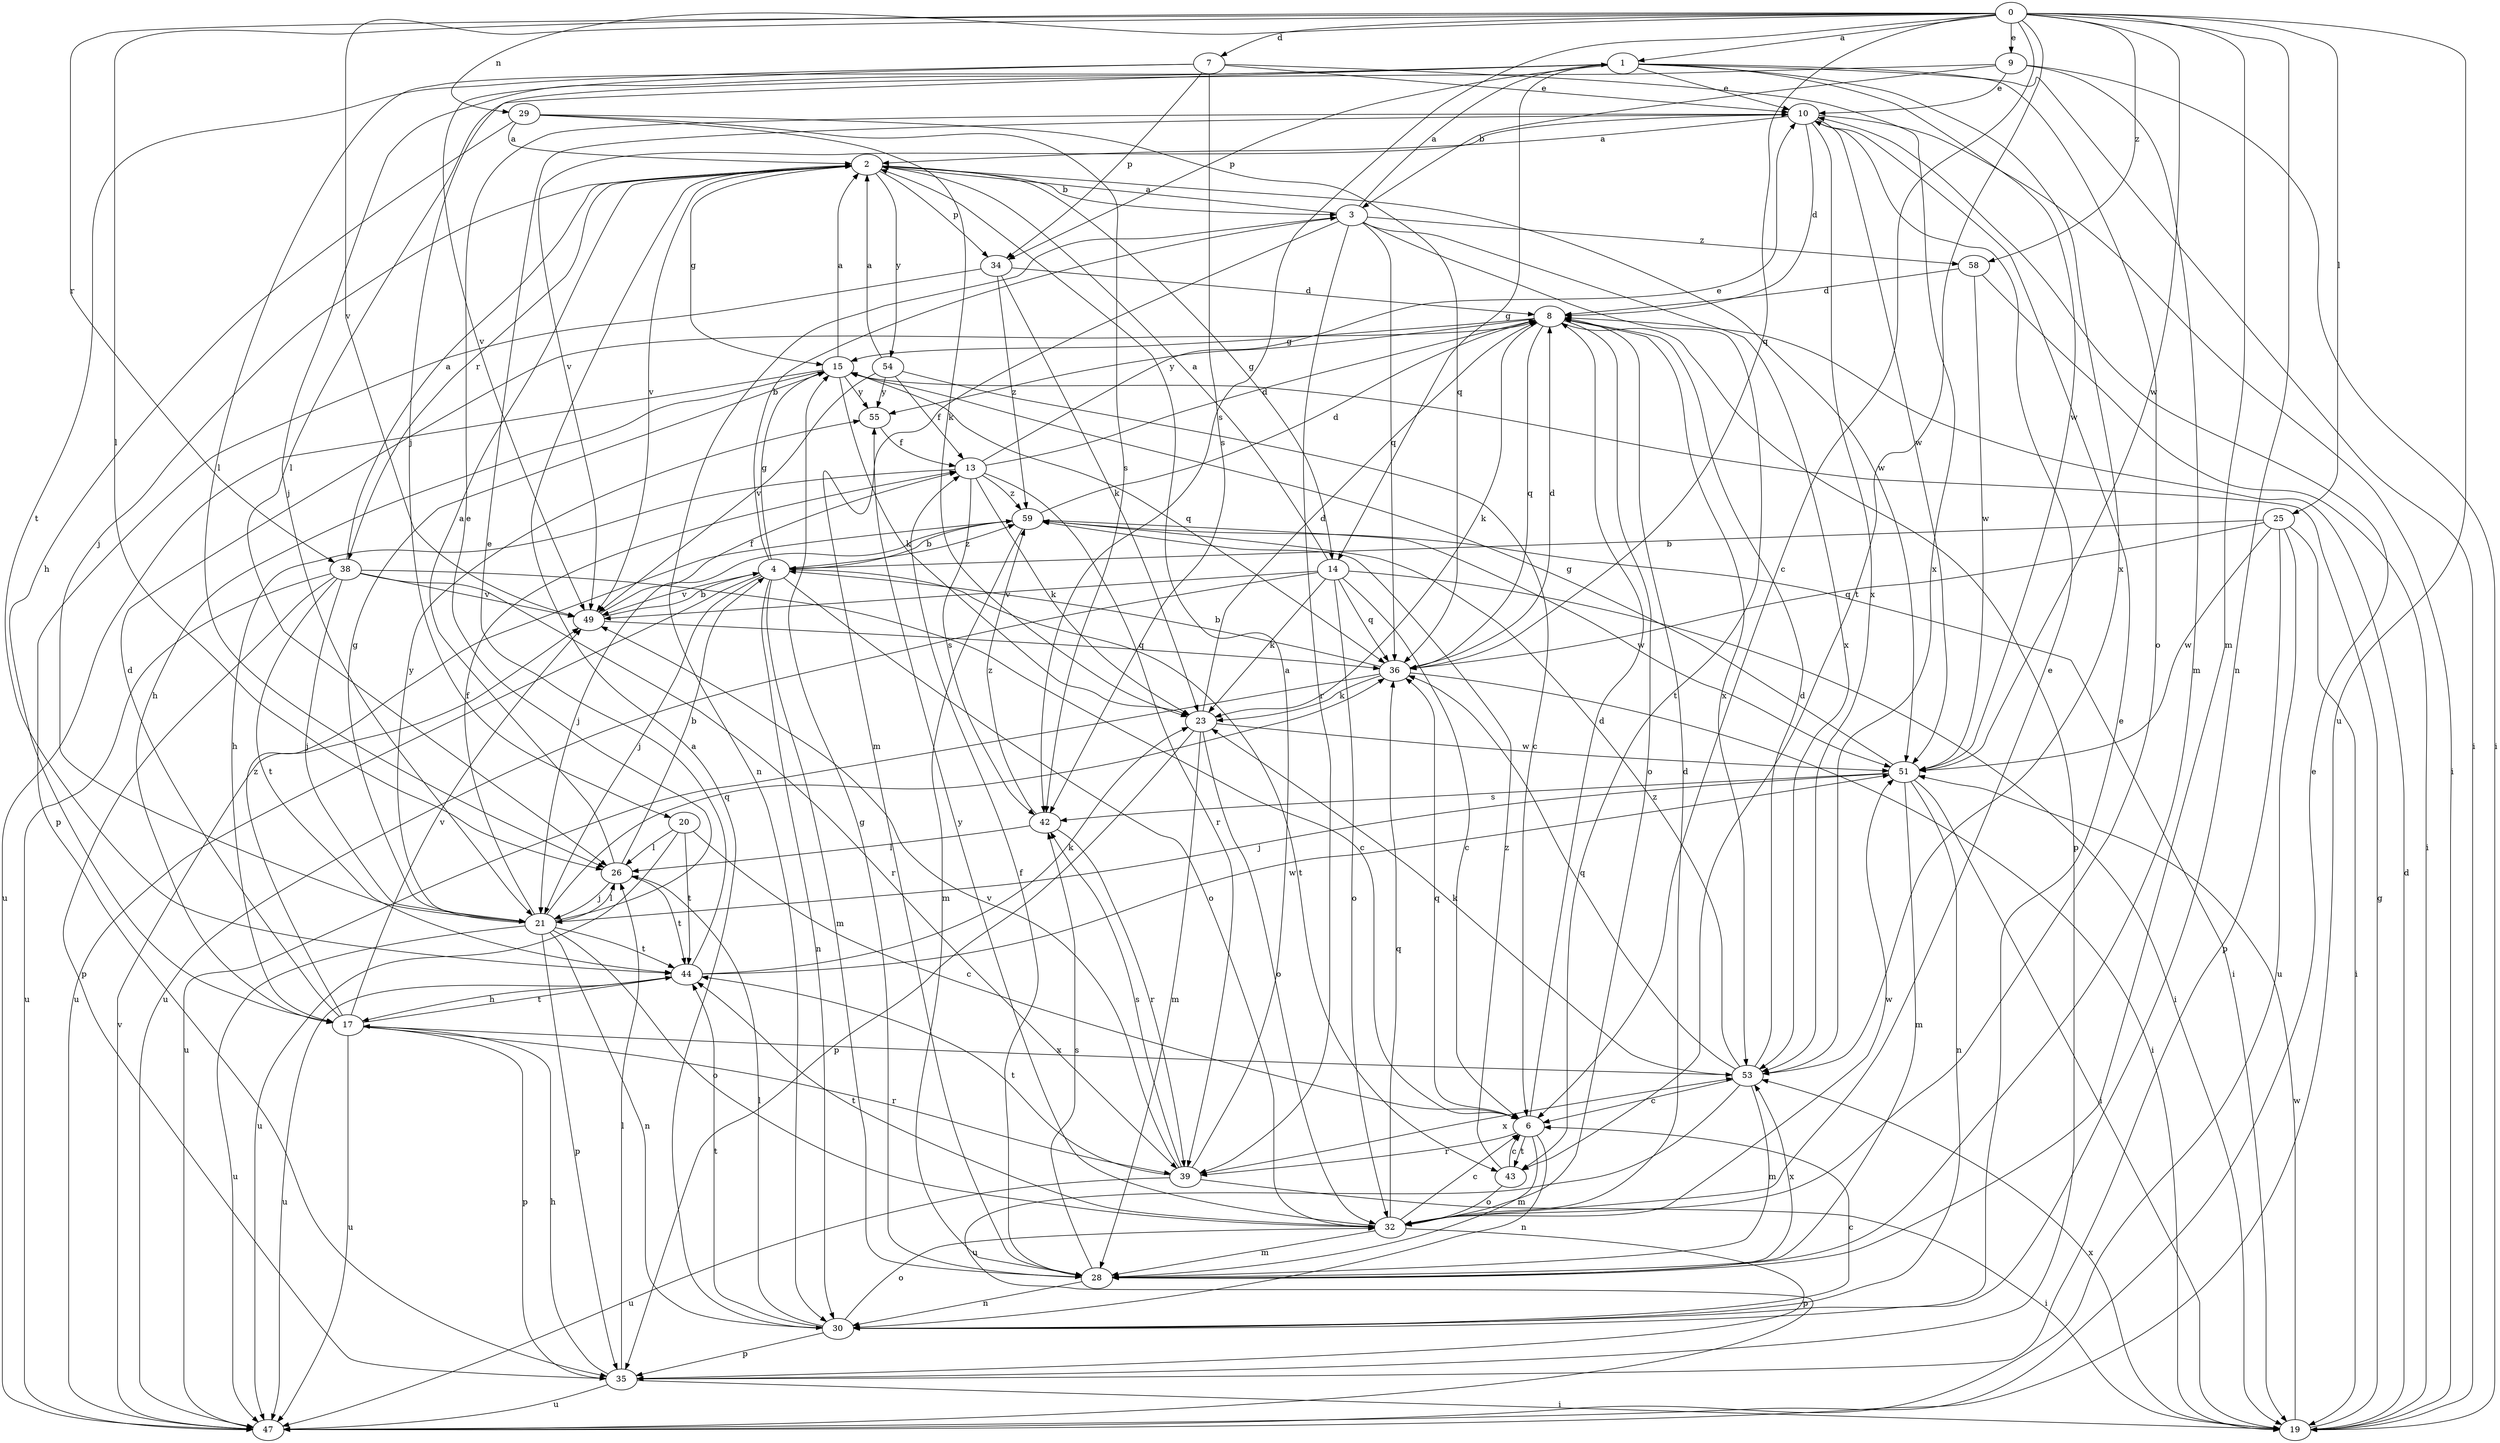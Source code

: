 strict digraph  {
0;
1;
2;
3;
4;
6;
7;
8;
9;
10;
13;
14;
15;
17;
19;
20;
21;
23;
25;
26;
28;
29;
30;
32;
34;
35;
36;
38;
39;
42;
43;
44;
47;
49;
51;
53;
54;
55;
58;
59;
0 -> 1  [label=a];
0 -> 6  [label=c];
0 -> 7  [label=d];
0 -> 9  [label=e];
0 -> 25  [label=l];
0 -> 26  [label=l];
0 -> 28  [label=m];
0 -> 29  [label=n];
0 -> 30  [label=n];
0 -> 36  [label=q];
0 -> 38  [label=r];
0 -> 42  [label=s];
0 -> 43  [label=t];
0 -> 47  [label=u];
0 -> 49  [label=v];
0 -> 51  [label=w];
0 -> 58  [label=z];
1 -> 10  [label=e];
1 -> 14  [label=g];
1 -> 19  [label=i];
1 -> 20  [label=j];
1 -> 21  [label=j];
1 -> 26  [label=l];
1 -> 32  [label=o];
1 -> 34  [label=p];
1 -> 51  [label=w];
1 -> 53  [label=x];
2 -> 3  [label=b];
2 -> 14  [label=g];
2 -> 15  [label=g];
2 -> 21  [label=j];
2 -> 34  [label=p];
2 -> 38  [label=r];
2 -> 49  [label=v];
2 -> 51  [label=w];
2 -> 54  [label=y];
3 -> 1  [label=a];
3 -> 2  [label=a];
3 -> 28  [label=m];
3 -> 30  [label=n];
3 -> 36  [label=q];
3 -> 39  [label=r];
3 -> 43  [label=t];
3 -> 53  [label=x];
3 -> 58  [label=z];
4 -> 3  [label=b];
4 -> 15  [label=g];
4 -> 21  [label=j];
4 -> 28  [label=m];
4 -> 30  [label=n];
4 -> 32  [label=o];
4 -> 43  [label=t];
4 -> 47  [label=u];
4 -> 49  [label=v];
4 -> 59  [label=z];
6 -> 8  [label=d];
6 -> 28  [label=m];
6 -> 30  [label=n];
6 -> 36  [label=q];
6 -> 39  [label=r];
6 -> 43  [label=t];
7 -> 10  [label=e];
7 -> 34  [label=p];
7 -> 42  [label=s];
7 -> 44  [label=t];
7 -> 49  [label=v];
7 -> 53  [label=x];
8 -> 15  [label=g];
8 -> 23  [label=k];
8 -> 32  [label=o];
8 -> 35  [label=p];
8 -> 36  [label=q];
8 -> 53  [label=x];
8 -> 55  [label=y];
9 -> 3  [label=b];
9 -> 10  [label=e];
9 -> 19  [label=i];
9 -> 26  [label=l];
9 -> 28  [label=m];
10 -> 2  [label=a];
10 -> 8  [label=d];
10 -> 19  [label=i];
10 -> 49  [label=v];
10 -> 51  [label=w];
10 -> 53  [label=x];
13 -> 8  [label=d];
13 -> 10  [label=e];
13 -> 17  [label=h];
13 -> 23  [label=k];
13 -> 39  [label=r];
13 -> 42  [label=s];
13 -> 59  [label=z];
14 -> 2  [label=a];
14 -> 6  [label=c];
14 -> 19  [label=i];
14 -> 23  [label=k];
14 -> 32  [label=o];
14 -> 36  [label=q];
14 -> 47  [label=u];
14 -> 49  [label=v];
15 -> 2  [label=a];
15 -> 17  [label=h];
15 -> 23  [label=k];
15 -> 36  [label=q];
15 -> 47  [label=u];
15 -> 55  [label=y];
17 -> 8  [label=d];
17 -> 35  [label=p];
17 -> 39  [label=r];
17 -> 44  [label=t];
17 -> 47  [label=u];
17 -> 49  [label=v];
17 -> 53  [label=x];
17 -> 59  [label=z];
19 -> 8  [label=d];
19 -> 15  [label=g];
19 -> 51  [label=w];
19 -> 53  [label=x];
20 -> 6  [label=c];
20 -> 26  [label=l];
20 -> 44  [label=t];
20 -> 47  [label=u];
21 -> 10  [label=e];
21 -> 13  [label=f];
21 -> 15  [label=g];
21 -> 26  [label=l];
21 -> 30  [label=n];
21 -> 32  [label=o];
21 -> 35  [label=p];
21 -> 36  [label=q];
21 -> 44  [label=t];
21 -> 47  [label=u];
21 -> 55  [label=y];
23 -> 8  [label=d];
23 -> 28  [label=m];
23 -> 32  [label=o];
23 -> 35  [label=p];
23 -> 51  [label=w];
25 -> 4  [label=b];
25 -> 19  [label=i];
25 -> 35  [label=p];
25 -> 36  [label=q];
25 -> 47  [label=u];
25 -> 51  [label=w];
26 -> 2  [label=a];
26 -> 4  [label=b];
26 -> 21  [label=j];
26 -> 44  [label=t];
28 -> 13  [label=f];
28 -> 15  [label=g];
28 -> 30  [label=n];
28 -> 42  [label=s];
28 -> 53  [label=x];
29 -> 2  [label=a];
29 -> 17  [label=h];
29 -> 23  [label=k];
29 -> 36  [label=q];
29 -> 42  [label=s];
30 -> 2  [label=a];
30 -> 6  [label=c];
30 -> 10  [label=e];
30 -> 26  [label=l];
30 -> 32  [label=o];
30 -> 35  [label=p];
30 -> 44  [label=t];
32 -> 6  [label=c];
32 -> 8  [label=d];
32 -> 10  [label=e];
32 -> 28  [label=m];
32 -> 35  [label=p];
32 -> 36  [label=q];
32 -> 44  [label=t];
32 -> 51  [label=w];
32 -> 55  [label=y];
34 -> 8  [label=d];
34 -> 23  [label=k];
34 -> 35  [label=p];
34 -> 59  [label=z];
35 -> 17  [label=h];
35 -> 19  [label=i];
35 -> 26  [label=l];
35 -> 47  [label=u];
36 -> 4  [label=b];
36 -> 8  [label=d];
36 -> 19  [label=i];
36 -> 23  [label=k];
36 -> 47  [label=u];
38 -> 2  [label=a];
38 -> 6  [label=c];
38 -> 21  [label=j];
38 -> 35  [label=p];
38 -> 39  [label=r];
38 -> 44  [label=t];
38 -> 47  [label=u];
38 -> 49  [label=v];
39 -> 2  [label=a];
39 -> 19  [label=i];
39 -> 42  [label=s];
39 -> 44  [label=t];
39 -> 47  [label=u];
39 -> 49  [label=v];
39 -> 53  [label=x];
42 -> 26  [label=l];
42 -> 39  [label=r];
42 -> 59  [label=z];
43 -> 6  [label=c];
43 -> 32  [label=o];
43 -> 59  [label=z];
44 -> 10  [label=e];
44 -> 17  [label=h];
44 -> 23  [label=k];
44 -> 47  [label=u];
44 -> 51  [label=w];
47 -> 10  [label=e];
47 -> 49  [label=v];
49 -> 4  [label=b];
49 -> 13  [label=f];
49 -> 36  [label=q];
51 -> 15  [label=g];
51 -> 19  [label=i];
51 -> 21  [label=j];
51 -> 28  [label=m];
51 -> 30  [label=n];
51 -> 42  [label=s];
53 -> 6  [label=c];
53 -> 8  [label=d];
53 -> 23  [label=k];
53 -> 28  [label=m];
53 -> 36  [label=q];
53 -> 47  [label=u];
53 -> 59  [label=z];
54 -> 2  [label=a];
54 -> 6  [label=c];
54 -> 13  [label=f];
54 -> 49  [label=v];
54 -> 55  [label=y];
55 -> 13  [label=f];
58 -> 8  [label=d];
58 -> 19  [label=i];
58 -> 51  [label=w];
59 -> 4  [label=b];
59 -> 8  [label=d];
59 -> 19  [label=i];
59 -> 21  [label=j];
59 -> 28  [label=m];
59 -> 51  [label=w];
}
